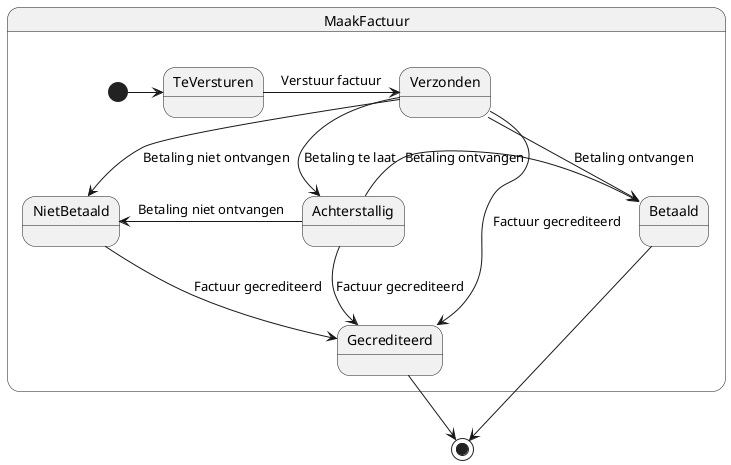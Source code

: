 @startuml

state MaakFactuur {
    [*] -right-> TeVersturen
    TeVersturen -right-> Verzonden : Verstuur factuur
    Verzonden -down-> Betaald : Betaling ontvangen
    Verzonden -down-> Achterstallig : Betaling te laat
    Verzonden -down-> NietBetaald : Betaling niet ontvangen
    Achterstallig -right-> Betaald : Betaling ontvangen
    Achterstallig -left-> NietBetaald : Betaling niet ontvangen
    Achterstallig -down-> Gecrediteerd : Factuur gecrediteerd
    Verzonden --> Gecrediteerd : Factuur gecrediteerd
    NietBetaald -down-> Gecrediteerd : Factuur gecrediteerd
}

Betaald --> [*] 
Gecrediteerd --> [*]

@enduml